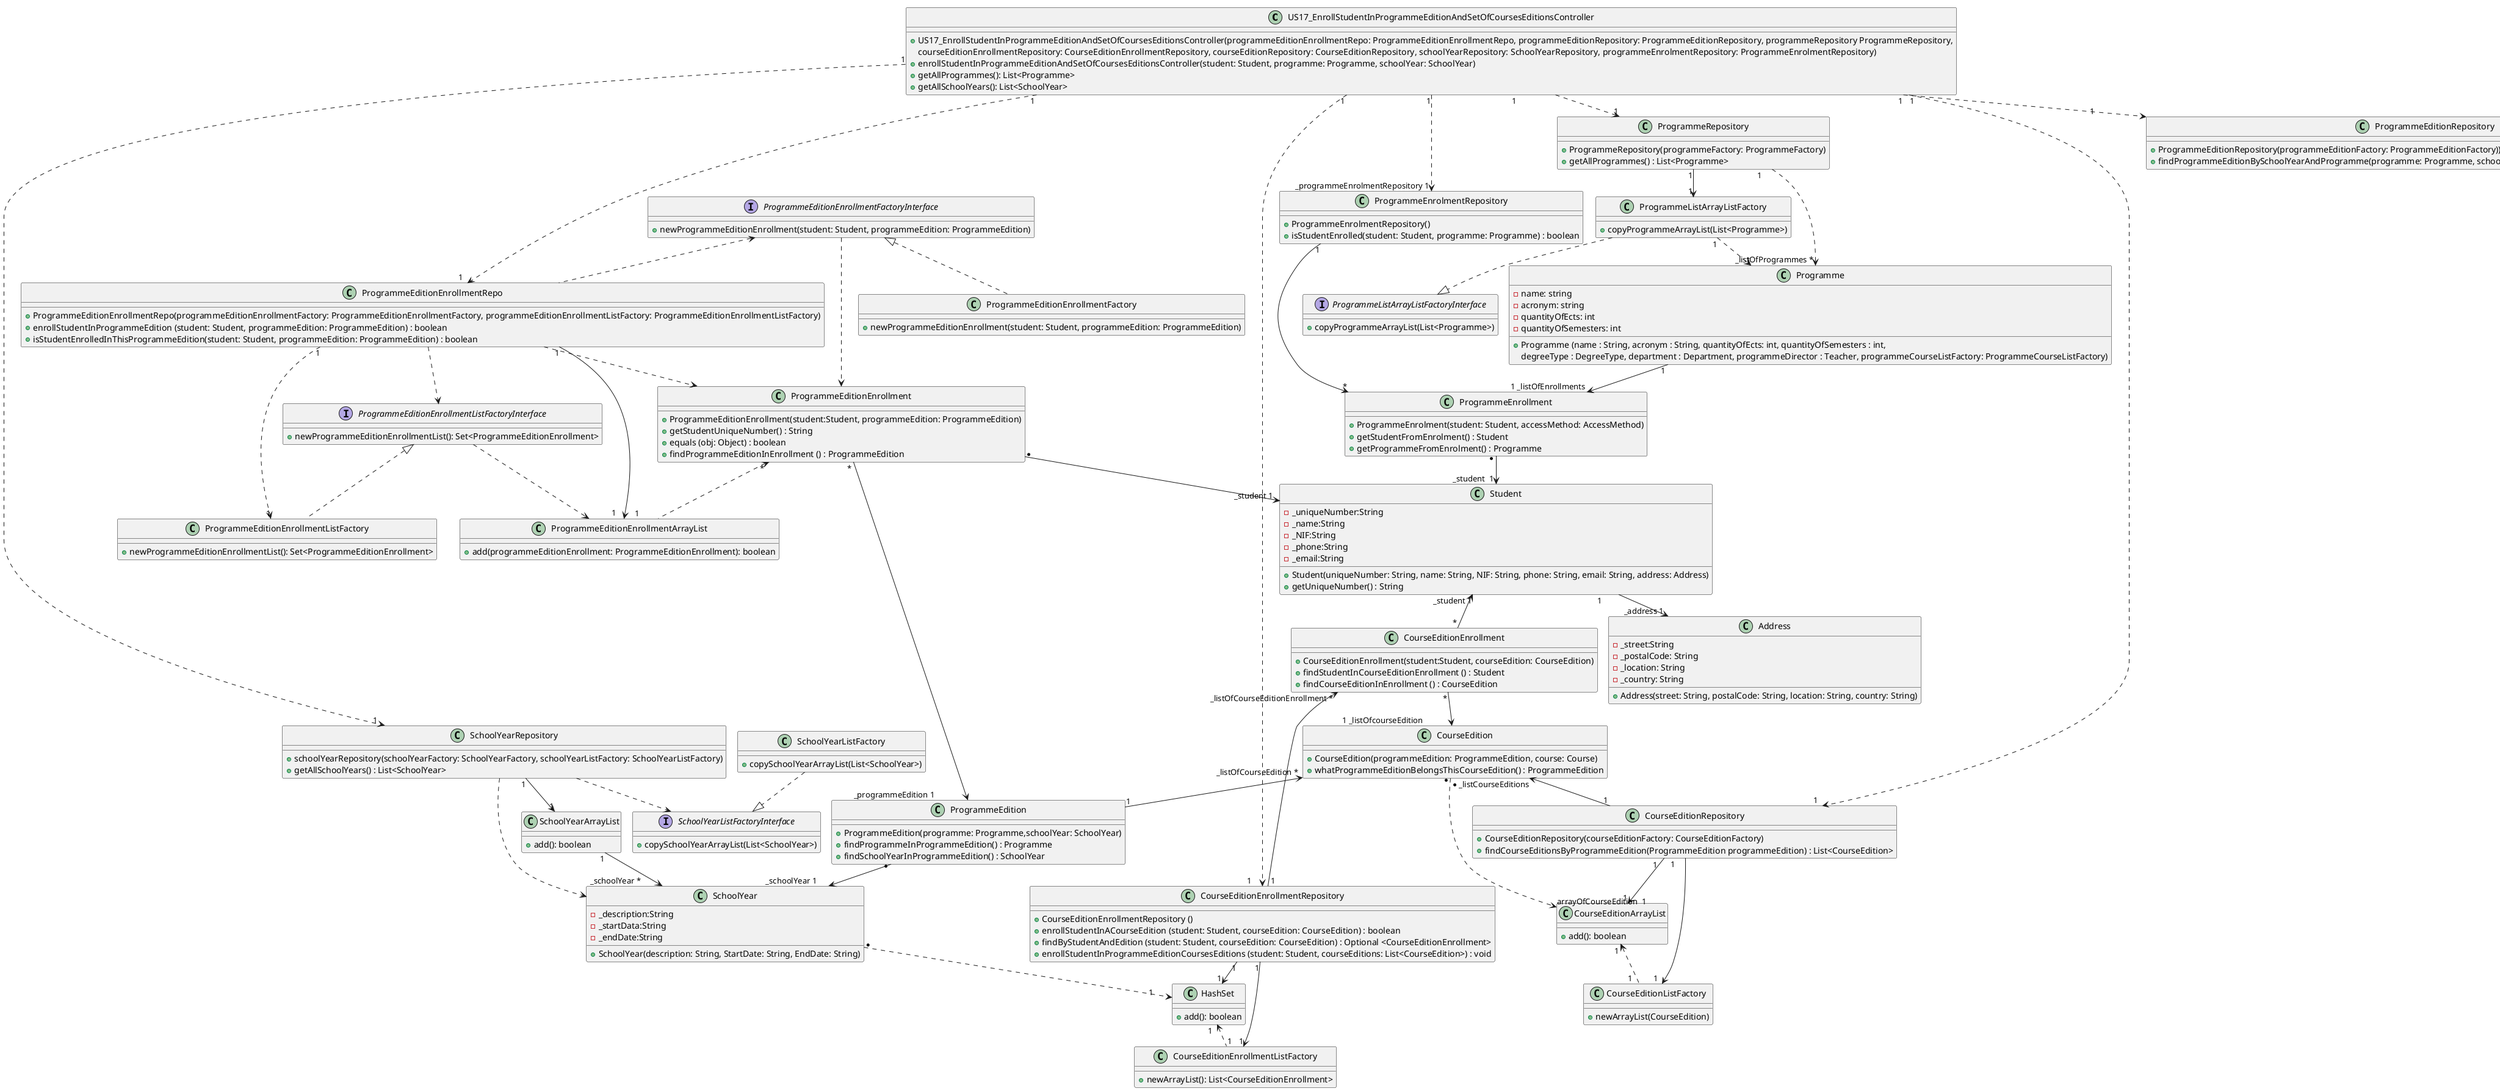 @startuml
!pragma layout smetana
'left to right direction


class US17_EnrollStudentInProgrammeEditionAndSetOfCoursesEditionsController {
    +US17_EnrollStudentInProgrammeEditionAndSetOfCoursesEditionsController(programmeEditionEnrollmentRepo: ProgrammeEditionEnrollmentRepo, programmeEditionRepository: ProgrammeEditionRepository, programmeRepository ProgrammeRepository,
    courseEditionEnrollmentRepository: CourseEditionEnrollmentRepository, courseEditionRepository: CourseEditionRepository, schoolYearRepository: SchoolYearRepository, programmeEnrolmentRepository: ProgrammeEnrolmentRepository)
    +enrollStudentInProgrammeEditionAndSetOfCoursesEditionsController(student: Student, programme: Programme, schoolYear: SchoolYear)
    +getAllProgrammes(): List<Programme>
    +getAllSchoolYears(): List<SchoolYear>
}
class CourseEditionEnrollment {
    +CourseEditionEnrollment(student:Student, courseEdition: CourseEdition)
    +findStudentInCourseEditionEnrollment () : Student
    +findCourseEditionInEnrollment () : CourseEdition
}

class CourseEditionEnrollmentRepository {
    +CourseEditionEnrollmentRepository ()
    +enrollStudentInACourseEdition (student: Student, courseEdition: CourseEdition) : boolean
    +findByStudentAndEdition (student: Student, courseEdition: CourseEdition) : Optional <CourseEditionEnrollment>
    +enrollStudentInProgrammeEditionCoursesEditions (student: Student, courseEditions: List<CourseEdition>) : void
}

class CourseEditionEnrollmentListFactory {
    +newArrayList(): List<CourseEditionEnrollment>
}

class HashSet{
    + add(): boolean
}

class ProgrammeEditionEnrollment {
    +ProgrammeEditionEnrollment(student:Student, programmeEdition: ProgrammeEdition)
    +getStudentUniqueNumber() : String
    +equals (obj: Object) : boolean
    +findProgrammeEditionInEnrollment () : ProgrammeEdition
}

class ProgrammeEditionEnrollmentRepo {
    +ProgrammeEditionEnrollmentRepo(programmeEditionEnrollmentFactory: ProgrammeEditionEnrollmentFactory, programmeEditionEnrollmentListFactory: ProgrammeEditionEnrollmentListFactory)
    +enrollStudentInProgrammeEdition (student: Student, programmeEdition: ProgrammeEdition) : boolean
    +isStudentEnrolledInThisProgrammeEdition(student: Student, programmeEdition: ProgrammeEdition) : boolean
}

class ProgrammeEditionEnrollmentFactory {
    +newProgrammeEditionEnrollment(student: Student, programmeEdition: ProgrammeEdition)
}

interface ProgrammeEditionEnrollmentFactoryInterface{
    +newProgrammeEditionEnrollment(student: Student, programmeEdition: ProgrammeEdition)
}

class ProgrammeEditionEnrollmentListFactory{
    +newProgrammeEditionEnrollmentList(): Set<ProgrammeEditionEnrollment>
}

class ProgrammeEditionEnrollmentArrayList{
     +add(programmeEditionEnrollment: ProgrammeEditionEnrollment): boolean
}

interface ProgrammeEditionEnrollmentListFactoryInterface {
    +newProgrammeEditionEnrollmentList(): Set<ProgrammeEditionEnrollment>
}

class Programme {
     - name: string
     - acronym: string
     - quantityOfEcts: int
     - quantityOfSemesters: int
     + Programme (name : String, acronym : String, quantityOfEcts: int, quantityOfSemesters : int,
     degreeType : DegreeType, department : Department, programmeDirector : Teacher, programmeCourseListFactory: ProgrammeCourseListFactory)
 }

class ProgrammeRepository {
    +ProgrammeRepository(programmeFactory: ProgrammeFactory)
    +getAllProgrammes() : List<Programme>
}

class ProgrammeListArrayListFactory {
    +copyProgrammeArrayList(List<Programme>)
}

interface ProgrammeListArrayListFactoryInterface {
    +copyProgrammeArrayList(List<Programme>)
}

class SchoolYear {
    -_description:String
    -_startData:String
    -_endDate:String
    +SchoolYear(description: String, StartDate: String, EndDate: String)
}

class SchoolYearRepository {
    +schoolYearRepository(schoolYearFactory: SchoolYearFactory, schoolYearListFactory: SchoolYearListFactory)
    +getAllSchoolYears() : List<SchoolYear>
}

class SchoolYearListFactory {
    +copySchoolYearArrayList(List<SchoolYear>)

}
class SchoolYearArrayList{
    + add(): boolean
}

interface SchoolYearListFactoryInterface {
    +copySchoolYearArrayList(List<SchoolYear>)

}


class ProgrammeEnrollment {
    +ProgrammeEnrolment(student: Student, accessMethod: AccessMethod)
    +getStudentFromEnrolment() : Student
    +getProgrammeFromEnrolment() : Programme
}

class ProgrammeEnrolmentRepository {
    +ProgrammeEnrolmentRepository()
    +isStudentEnrolled(student: Student, programme: Programme) : boolean
}

class Student {
    -_uniqueNumber:String
    -_name:String
    -_NIF:String
    -_phone:String
    -_email:String
    +Student(uniqueNumber: String, name: String, NIF: String, phone: String, email: String, address: Address)
    +getUniqueNumber() : String
}

class Address {
     -_street:String
     -_postalCode: String
     -_location: String
     -_country: String
     +Address(street: String, postalCode: String, location: String, country: String)
}

class CourseEdition {
    +CourseEdition(programmeEdition: ProgrammeEdition, course: Course)
    +whatProgrammeEditionBelongsThisCourseEdition() : ProgrammeEdition
}

class CourseEditionRepository {
    +CourseEditionRepository(courseEditionFactory: CourseEditionFactory)
    +findCourseEditionsByProgrammeEdition(ProgrammeEdition programmeEdition) : List<CourseEdition>
}

class CourseEditionListFactory{
    + newArrayList(CourseEdition)
}

class CourseEditionArrayList{
     +add(): boolean
}


class ProgrammeEdition {
    +ProgrammeEdition(programme: Programme,schoolYear: SchoolYear)
    +findProgrammeInProgrammeEdition() : Programme
    +findSchoolYearInProgrammeEdition() : SchoolYear
}

class ProgrammeEditionRepository {
    +ProgrammeEditionRepository(programmeEditionFactory: ProgrammeEditionFactory))
    +findProgrammeEditionBySchoolYearAndProgramme(programme: Programme, schoolYear: SchoolYear) : Optional<ProgrammeEdition>
}

US17_EnrollStudentInProgrammeEditionAndSetOfCoursesEditionsController "1 " ..> "1  " ProgrammeEditionEnrollmentRepo
US17_EnrollStudentInProgrammeEditionAndSetOfCoursesEditionsController "1" ..> "1                         " ProgrammeEditionRepository
US17_EnrollStudentInProgrammeEditionAndSetOfCoursesEditionsController "1                   " ..> "1" ProgrammeRepository
US17_EnrollStudentInProgrammeEditionAndSetOfCoursesEditionsController "1 " ..> "1     " CourseEditionEnrollmentRepository
US17_EnrollStudentInProgrammeEditionAndSetOfCoursesEditionsController "1 " ..> "1  " CourseEditionRepository
US17_EnrollStudentInProgrammeEditionAndSetOfCoursesEditionsController "1" ..> "1   " SchoolYearRepository
US17_EnrollStudentInProgrammeEditionAndSetOfCoursesEditionsController "1" ..> "_programmeEnrolmentRepository 1 " ProgrammeEnrolmentRepository
Student "1        " --> "_address 1  " Address
Student "_student  1 " <-u- "* " ProgrammeEnrollment
Programme " 1 "  --> "  1 _listOfEnrollments " ProgrammeEnrollment

ProgrammeEdition "* " -->"_schoolYear 1      " SchoolYear
CourseEditionRepository "1 " -u-> "* _listCourseEditions" CourseEdition
CourseEditionRepository" 1     " -u-> "1  " CourseEditionListFactory
CourseEditionRepository "1   " --> "1" CourseEditionArrayList
CourseEditionArrayList "1 " <.. "1   " CourseEditionListFactory
CourseEditionArrayList "arrayOfCourseEdition  1         " <.u. "*  " CourseEdition
Student "_student 1" <-- "*" CourseEditionEnrollment
CourseEditionEnrollment "_listOfCourseEditionEnrollment *  " <-- " 1 " CourseEditionEnrollmentRepository
CourseEditionEnrollmentRepository"1" --> "1" CourseEditionEnrollmentListFactory
CourseEditionEnrollmentRepository"1" --> "1" HashSet
HashSet "1  " <.. "1   " CourseEditionEnrollmentListFactory
HashSet "1         " <.u. "*  " SchoolYear
CourseEditionEnrollment "*" --> "1 _listOfcourseEdition              " CourseEdition

ProgrammeEdition "_programmeEdition 1                " <-- " * " ProgrammeEditionEnrollment
ProgrammeEditionEnrollment "* " --> "_student 1   " Student
ProgrammeEditionEnrollmentRepo ..> ProgrammeEditionEnrollment
ProgrammeEditionEnrollmentRepo "1" --> "1    " ProgrammeEditionEnrollmentArrayList
ProgrammeEditionEnrollmentFactoryInterface <.. ProgrammeEditionEnrollmentRepo
ProgrammeEditionEnrollmentArrayList "1         " .u.> " *  " ProgrammeEditionEnrollment
ProgrammeEditionEnrollmentRepo "1"..> "1" ProgrammeEditionEnrollmentListFactory
ProgrammeEditionEnrollmentRepo ..> ProgrammeEditionEnrollmentListFactoryInterface
ProgrammeEditionEnrollmentListFactoryInterface ..> ProgrammeEditionEnrollmentArrayList
ProgrammeRepository "1     " ..> " _listOfProgrammes * " Programme
CourseEdition "_listOfCourseEdition *  " <-- "1   " ProgrammeEdition
ProgrammeEditionEnrollmentFactoryInterface <|.. ProgrammeEditionEnrollmentFactory
ProgrammeEditionEnrollmentListFactoryInterface <|.. ProgrammeEditionEnrollmentListFactory

ProgrammeEnrolmentRepository "1" --> "*" ProgrammeEnrollment
ProgrammeRepository "1" --> "1" ProgrammeListArrayListFactory
ProgrammeListArrayListFactory ..|> ProgrammeListArrayListFactoryInterface
ProgrammeListArrayListFactory "1" ..> "1" Programme
ProgrammeEditionEnrollmentFactoryInterface ..>ProgrammeEditionEnrollment
SchoolYearRepository  ..> SchoolYearListFactoryInterface
SchoolYearListFactory ..|> SchoolYearListFactoryInterface
SchoolYearRepository  ..>  SchoolYear
SchoolYearRepository "1" --> "1" SchoolYearArrayList
SchoolYearArrayList "1" --> " _schoolYear *          "SchoolYear
@enduml
